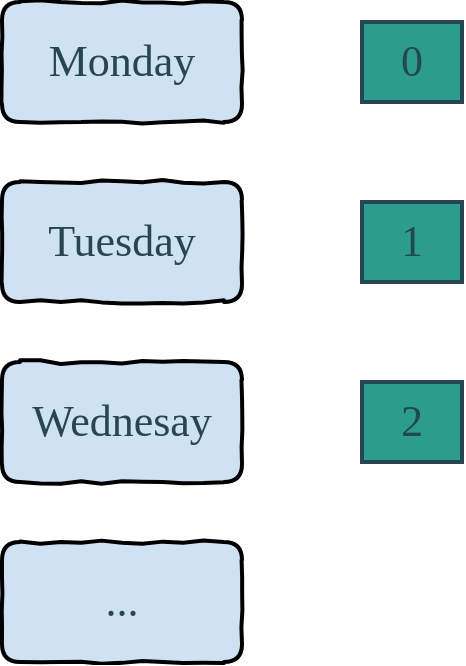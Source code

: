 <mxfile version="24.2.5" type="device">
  <diagram name="Page-1" id="XowFCG3Ka7jEHskfLVU-">
    <mxGraphModel dx="1434" dy="835" grid="1" gridSize="10" guides="1" tooltips="1" connect="1" arrows="1" fold="1" page="1" pageScale="1" pageWidth="850" pageHeight="1100" math="0" shadow="0">
      <root>
        <mxCell id="0" />
        <mxCell id="1" parent="0" />
        <mxCell id="vUPf7nipqJu-CM0d_MJs-1" value="Monday" style="rounded=1;whiteSpace=wrap;html=1;shadow=0;strokeColor=default;strokeWidth=2;fontFamily=Ubuntu;fontSize=22;fontColor=#264653;fontStyle=0;fillColor=#CFE2F3;comic=1;" parent="1" vertex="1">
          <mxGeometry x="150" y="220" width="120" height="60" as="geometry" />
        </mxCell>
        <mxCell id="vUPf7nipqJu-CM0d_MJs-2" value="Tuesday" style="rounded=1;whiteSpace=wrap;html=1;shadow=0;strokeColor=default;strokeWidth=2;fontFamily=Ubuntu;fontSize=22;fontColor=#264653;fontStyle=0;fillColor=#CFE2F3;comic=1;" parent="1" vertex="1">
          <mxGeometry x="150" y="310" width="120" height="60" as="geometry" />
        </mxCell>
        <mxCell id="vUPf7nipqJu-CM0d_MJs-4" value="Wednesay" style="rounded=1;whiteSpace=wrap;html=1;shadow=0;strokeColor=default;strokeWidth=2;fontFamily=Ubuntu;fontSize=22;fontColor=#264653;fontStyle=0;fillColor=#CFE2F3;comic=1;" parent="1" vertex="1">
          <mxGeometry x="150" y="400" width="120" height="60" as="geometry" />
        </mxCell>
        <mxCell id="vUPf7nipqJu-CM0d_MJs-5" value="0" style="rounded=0;whiteSpace=wrap;html=1;shadow=0;strokeColor=#264653;strokeWidth=2;fontFamily=Ubuntu;fontSize=22;fontColor=#264653;fontStyle=0;fillColor=#2a9d8f;comic=0;" parent="1" vertex="1">
          <mxGeometry x="330" y="230" width="50" height="40" as="geometry" />
        </mxCell>
        <mxCell id="vUPf7nipqJu-CM0d_MJs-12" value="1" style="rounded=0;whiteSpace=wrap;html=1;shadow=0;strokeColor=#264653;strokeWidth=2;fontFamily=Ubuntu;fontSize=22;fontColor=#264653;fontStyle=0;fillColor=#2a9d8f;" parent="1" vertex="1">
          <mxGeometry x="330" y="320" width="50" height="40" as="geometry" />
        </mxCell>
        <mxCell id="vUPf7nipqJu-CM0d_MJs-15" value="2" style="rounded=0;whiteSpace=wrap;html=1;shadow=0;strokeColor=#264653;strokeWidth=2;fontFamily=Ubuntu;fontSize=22;fontColor=#264653;fontStyle=0;fillColor=#2a9d8f;" parent="1" vertex="1">
          <mxGeometry x="330" y="410" width="50" height="40" as="geometry" />
        </mxCell>
        <mxCell id="PiwZXt4cNnozb1wIIHgG-2" value="..." style="rounded=1;whiteSpace=wrap;html=1;shadow=0;strokeColor=default;strokeWidth=2;fontFamily=Ubuntu;fontSize=22;fontColor=#264653;fontStyle=0;fillColor=#CFE2F3;comic=1;" vertex="1" parent="1">
          <mxGeometry x="150" y="490" width="120" height="60" as="geometry" />
        </mxCell>
      </root>
    </mxGraphModel>
  </diagram>
</mxfile>
